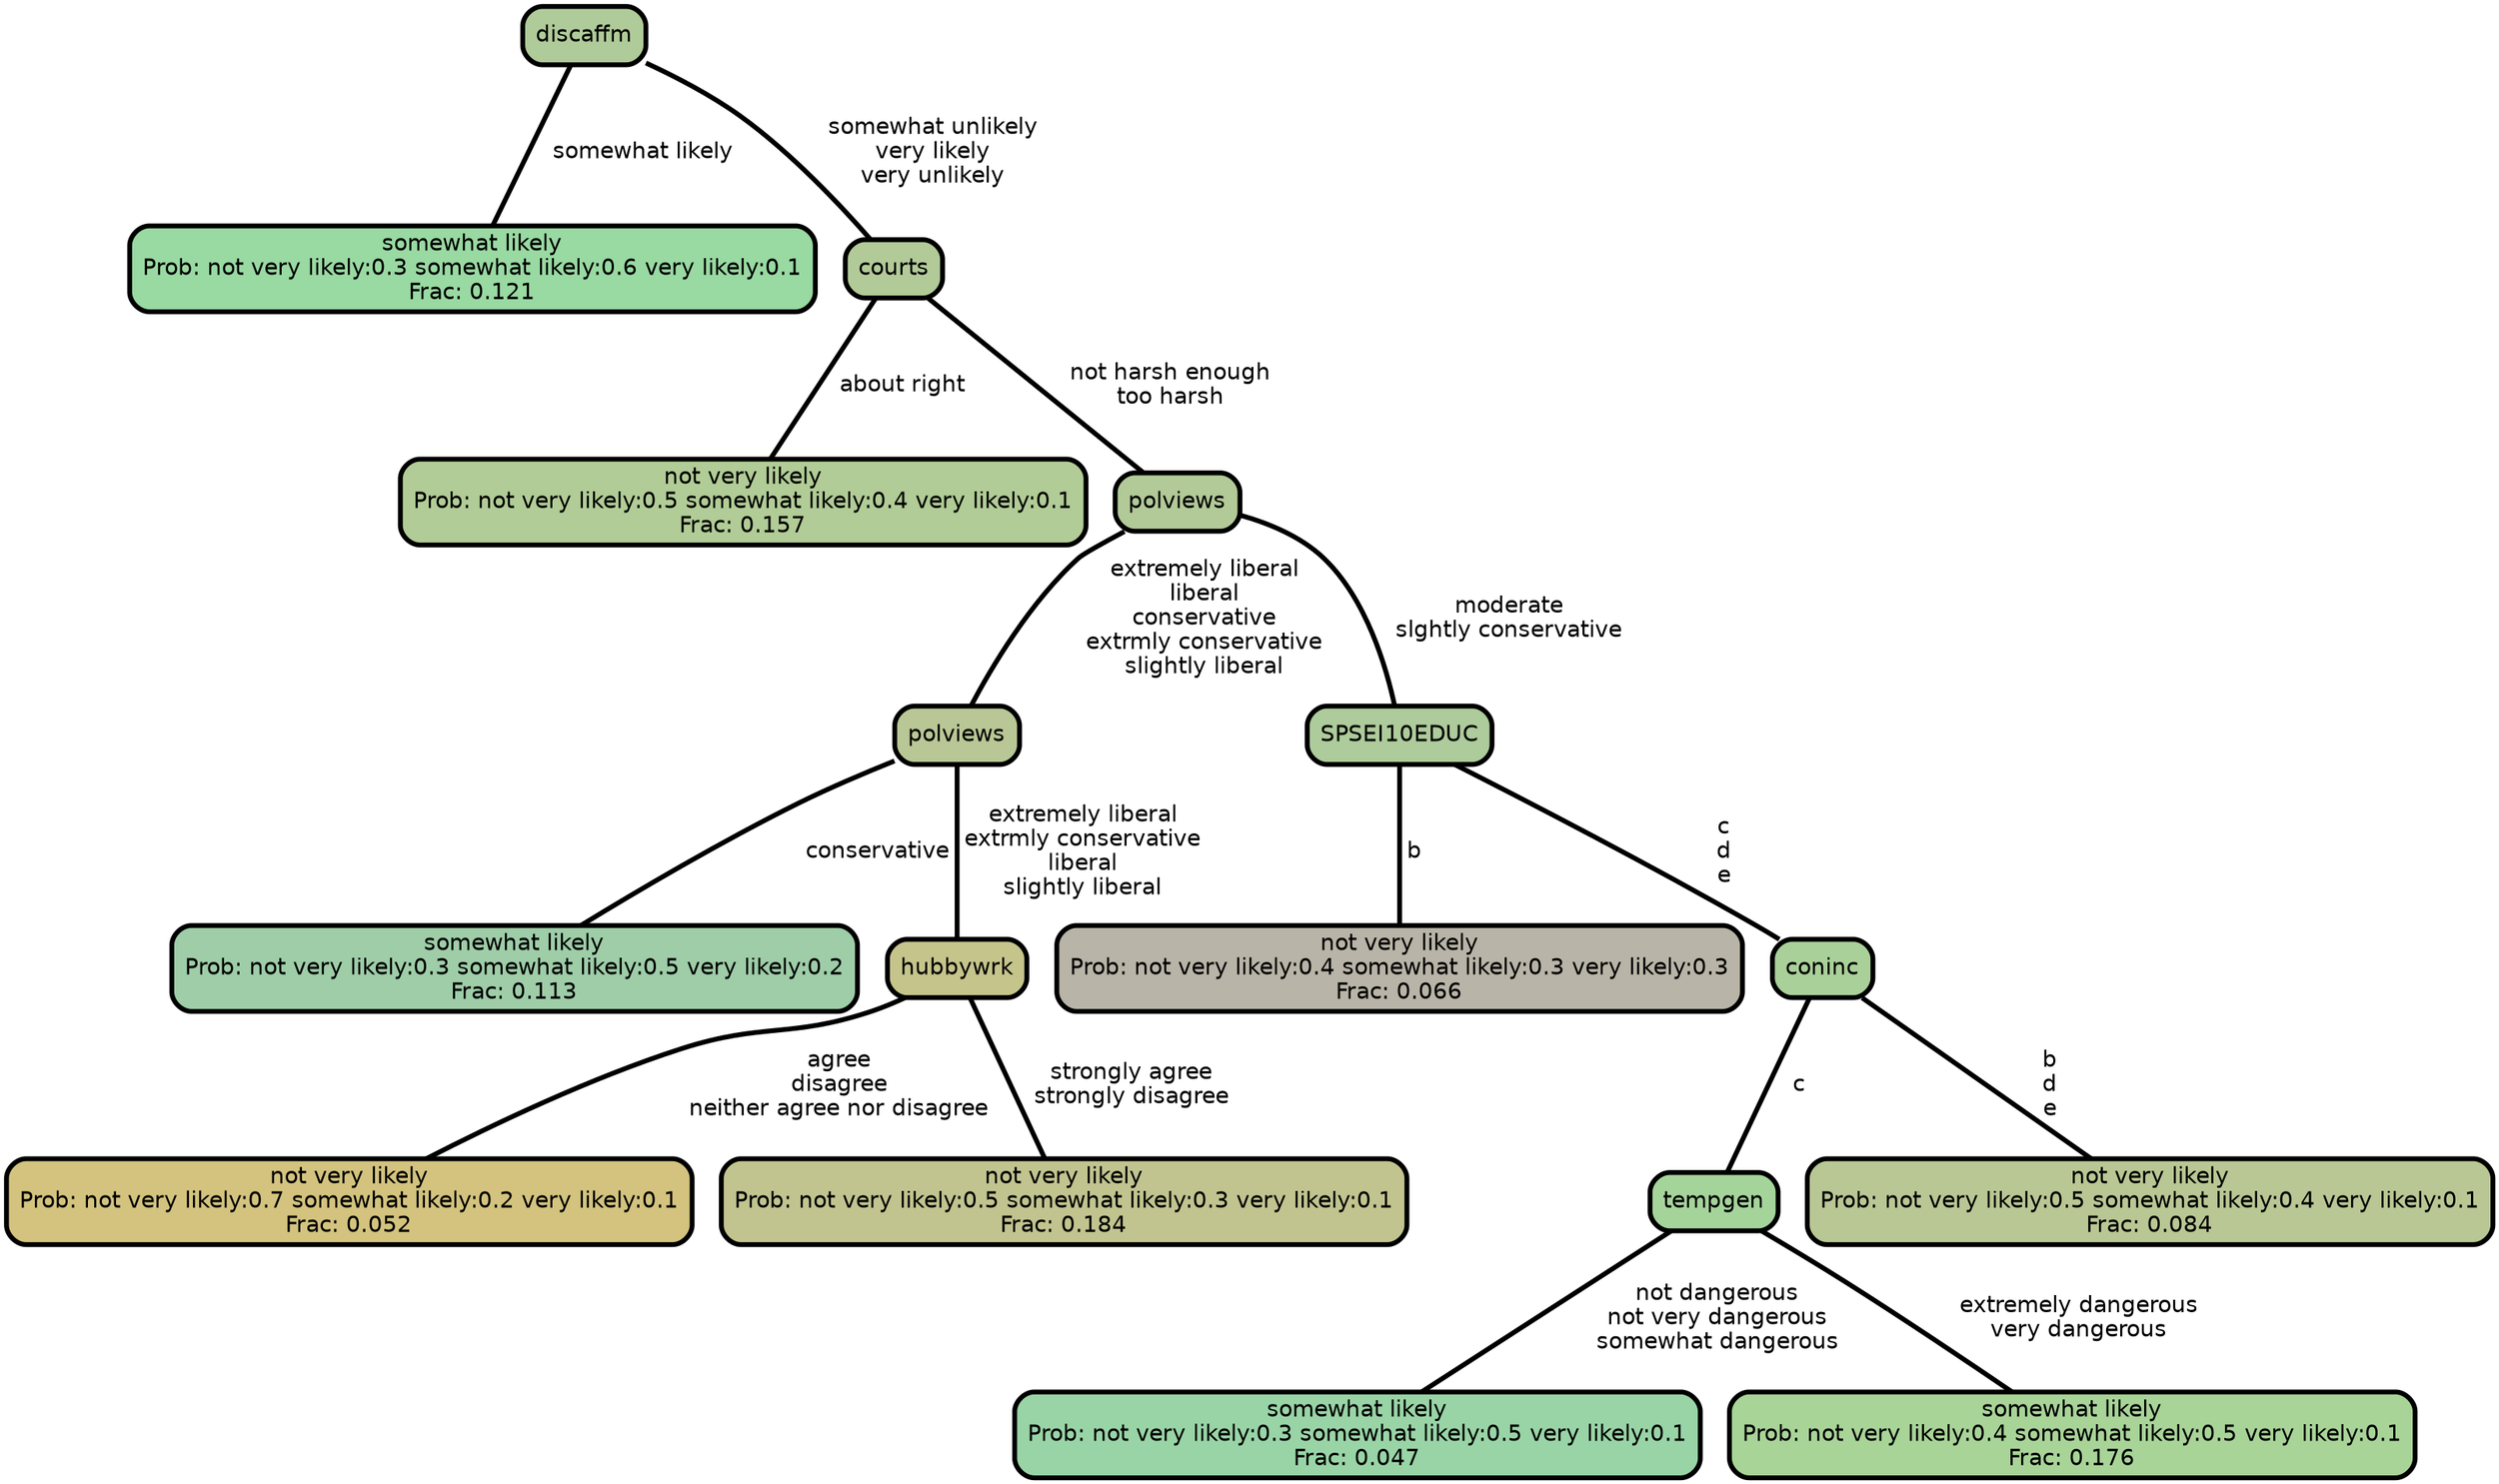 graph Tree {
node [shape=box, style="filled, rounded",color="black",penwidth="3",fontcolor="black",                 fontname=helvetica] ;
graph [ranksep="0 equally", splines=straight,                 bgcolor=transparent, dpi=200] ;
edge [fontname=helvetica, color=black] ;
0 [label="somewhat likely
Prob: not very likely:0.3 somewhat likely:0.6 very likely:0.1
Frac: 0.121", fillcolor="#99d9a2"] ;
1 [label="discaffm", fillcolor="#afcb99"] ;
2 [label="not very likely
Prob: not very likely:0.5 somewhat likely:0.4 very likely:0.1
Frac: 0.157", fillcolor="#b1cc96"] ;
3 [label="courts", fillcolor="#b2ca98"] ;
4 [label="somewhat likely
Prob: not very likely:0.3 somewhat likely:0.5 very likely:0.2
Frac: 0.113", fillcolor="#9ecda8"] ;
5 [label="polviews", fillcolor="#b8c795"] ;
6 [label="not very likely
Prob: not very likely:0.7 somewhat likely:0.2 very likely:0.1
Frac: 0.052", fillcolor="#d3c37e"] ;
7 [label="hubbywrk", fillcolor="#c5c48b"] ;
8 [label="not very likely
Prob: not very likely:0.5 somewhat likely:0.3 very likely:0.1
Frac: 0.184", fillcolor="#c1c48f"] ;
9 [label="polviews", fillcolor="#b2c998"] ;
10 [label="not very likely
Prob: not very likely:0.4 somewhat likely:0.3 very likely:0.3
Frac: 0.066", fillcolor="#b8b4a7"] ;
11 [label="SPSEI10EDUC", fillcolor="#adcb9b"] ;
12 [label="somewhat likely
Prob: not very likely:0.3 somewhat likely:0.5 very likely:0.1
Frac: 0.047", fillcolor="#99d4a6"] ;
13 [label="tempgen", fillcolor="#a5d49b"] ;
14 [label="somewhat likely
Prob: not very likely:0.4 somewhat likely:0.5 very likely:0.1
Frac: 0.176", fillcolor="#a8d498"] ;
15 [label="coninc", fillcolor="#aad099"] ;
16 [label="not very likely
Prob: not very likely:0.5 somewhat likely:0.4 very likely:0.1
Frac: 0.084", fillcolor="#b9c794"] ;
1 -- 0 [label=" somewhat likely",penwidth=3] ;
1 -- 3 [label=" somewhat unlikely\n very likely\n very unlikely",penwidth=3] ;
3 -- 2 [label=" about right",penwidth=3] ;
3 -- 9 [label=" not harsh enough\n too harsh",penwidth=3] ;
5 -- 4 [label=" conservative",penwidth=3] ;
5 -- 7 [label=" extremely liberal\n extrmly conservative\n liberal\n slightly liberal",penwidth=3] ;
7 -- 6 [label=" agree\n disagree\n neither agree nor disagree",penwidth=3] ;
7 -- 8 [label=" strongly agree\n strongly disagree",penwidth=3] ;
9 -- 5 [label=" extremely liberal\n liberal\n conservative\n extrmly conservative\n slightly liberal",penwidth=3] ;
9 -- 11 [label=" moderate\n slghtly conservative",penwidth=3] ;
11 -- 10 [label=" b",penwidth=3] ;
11 -- 15 [label=" c\n d\n e",penwidth=3] ;
13 -- 12 [label=" not dangerous\n not very dangerous\n somewhat dangerous",penwidth=3] ;
13 -- 14 [label=" extremely dangerous\n very dangerous",penwidth=3] ;
15 -- 13 [label=" c",penwidth=3] ;
15 -- 16 [label=" b\n d\n e",penwidth=3] ;
{rank = same;}}